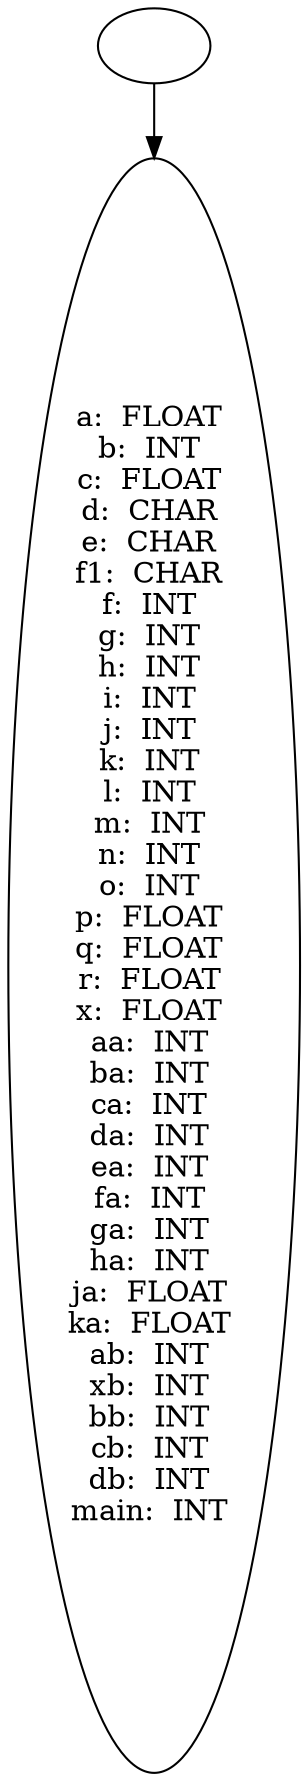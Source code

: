 digraph AST {
  "127805894768624" [label=""];
  "127805894768624" -> "127805890330384";
  "127805890330384" [label="a:  FLOAT 
b:  INT 
c:  FLOAT 
d:  CHAR 
e:  CHAR 
f1:  CHAR 
f:  INT 
g:  INT 
h:  INT 
i:  INT 
j:  INT 
k:  INT 
l:  INT 
m:  INT 
n:  INT 
o:  INT 
p:  FLOAT 
q:  FLOAT 
r:  FLOAT 
x:  FLOAT 
aa:  INT 
ba:  INT 
ca:  INT 
da:  INT 
ea:  INT 
fa:  INT 
ga:  INT 
ha:  INT 
ja:  FLOAT 
ka:  FLOAT 
ab:  INT 
xb:  INT 
bb:  INT 
cb:  INT 
db:  INT 
main:  INT "];
}
